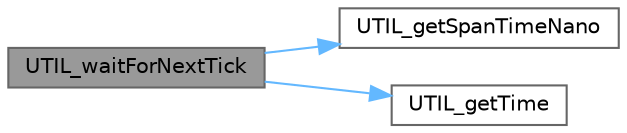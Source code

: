 digraph "UTIL_waitForNextTick"
{
 // LATEX_PDF_SIZE
  bgcolor="transparent";
  edge [fontname=Helvetica,fontsize=10,labelfontname=Helvetica,labelfontsize=10];
  node [fontname=Helvetica,fontsize=10,shape=box,height=0.2,width=0.4];
  rankdir="LR";
  Node1 [id="Node000001",label="UTIL_waitForNextTick",height=0.2,width=0.4,color="gray40", fillcolor="grey60", style="filled", fontcolor="black",tooltip=" "];
  Node1 -> Node2 [id="edge3_Node000001_Node000002",color="steelblue1",style="solid",tooltip=" "];
  Node2 [id="Node000002",label="UTIL_getSpanTimeNano",height=0.2,width=0.4,color="grey40", fillcolor="white", style="filled",URL="$timefn_8c.html#a093784c8f2938c3b0c36360c125ab641",tooltip=" "];
  Node1 -> Node3 [id="edge4_Node000001_Node000003",color="steelblue1",style="solid",tooltip=" "];
  Node3 [id="Node000003",label="UTIL_getTime",height=0.2,width=0.4,color="grey40", fillcolor="white", style="filled",URL="$timefn_8c.html#aaf26c1edbb821ac4db66bd111e563016",tooltip=" "];
}
